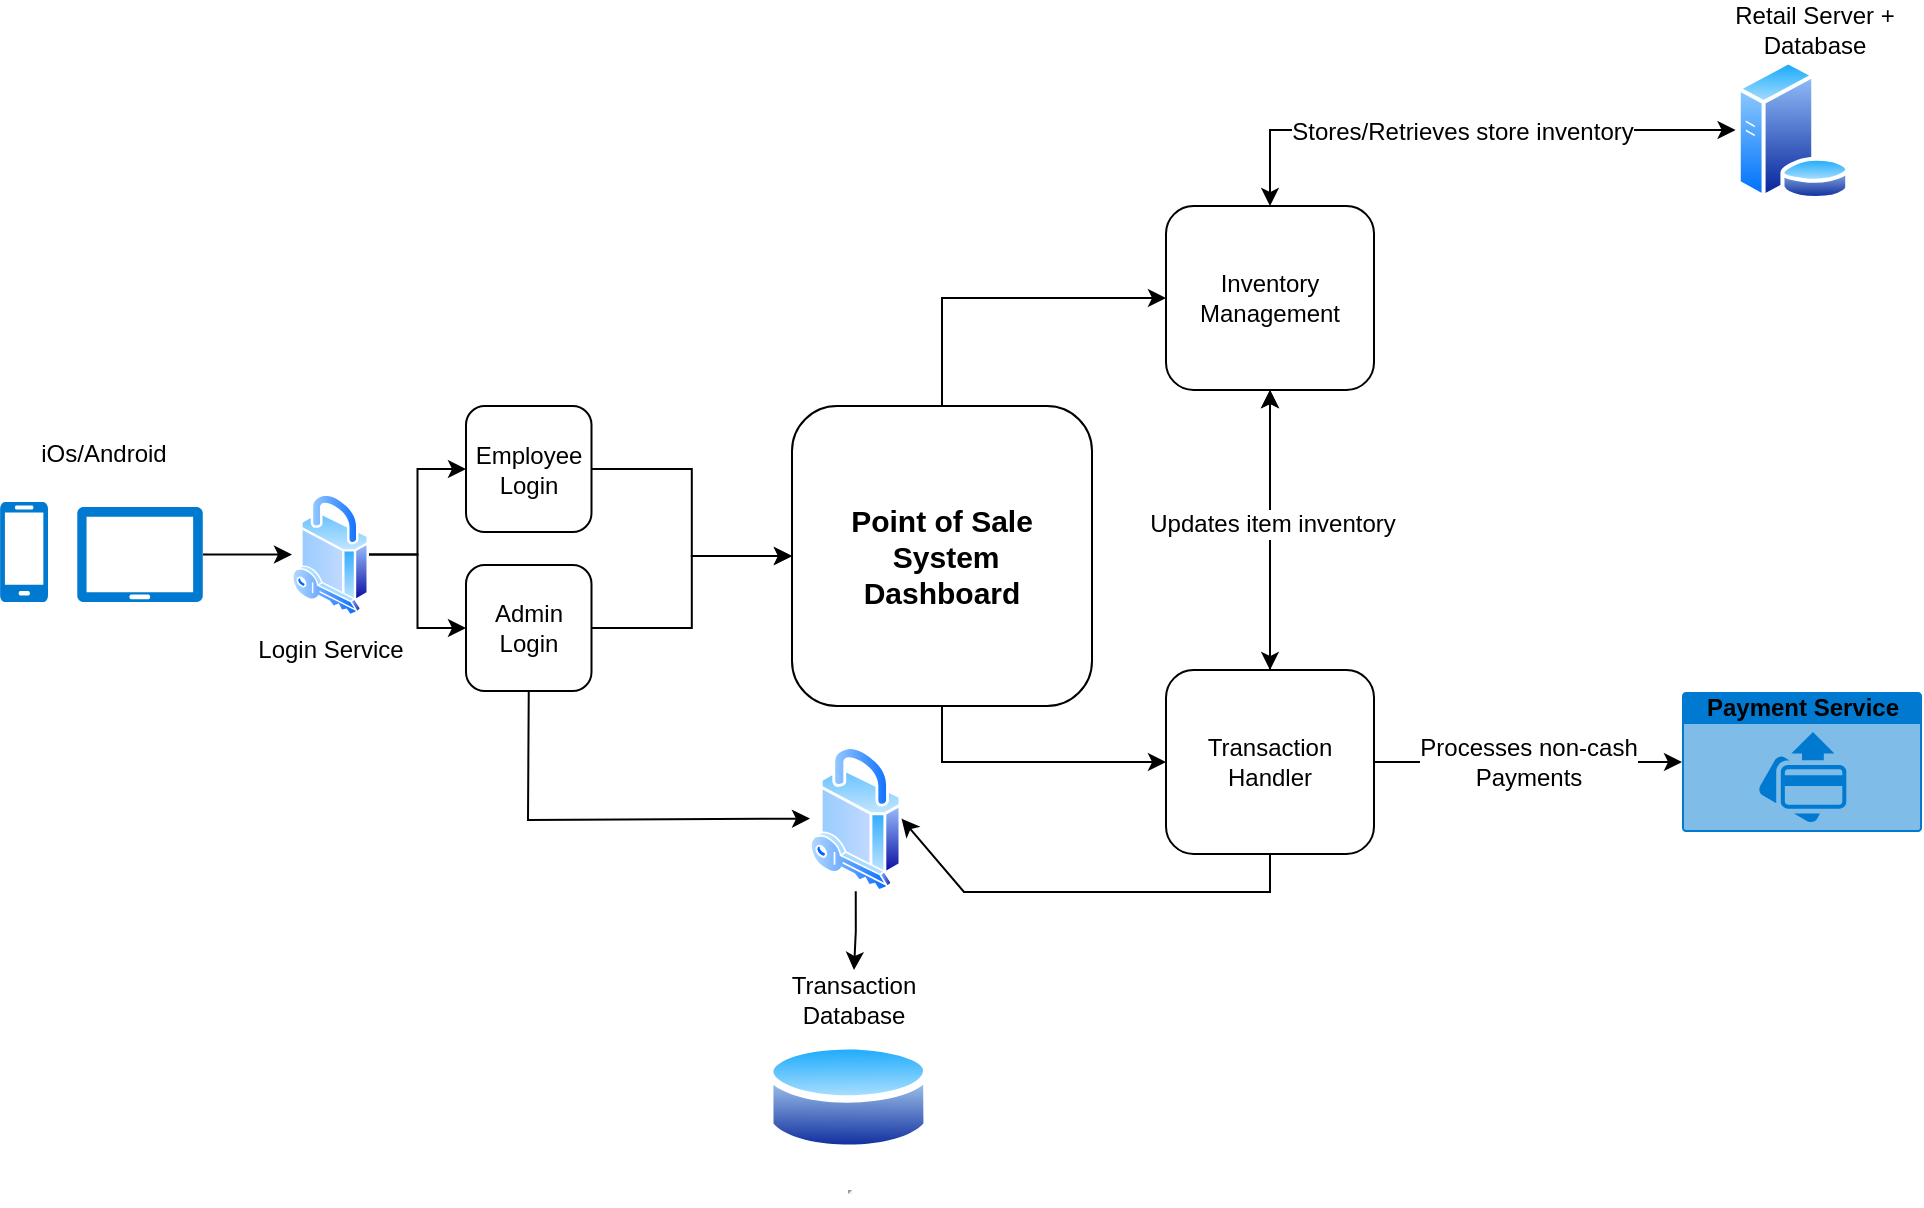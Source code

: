<mxfile border="50" scale="3" compressed="false" locked="false" version="24.7.16">
  <diagram name="Blank" id="YmL12bMKpDGza6XwsDPr">
    <mxGraphModel dx="2634" dy="746" grid="0" gridSize="10" guides="1" tooltips="1" connect="1" arrows="1" fold="1" page="0" pageScale="1" pageWidth="827" pageHeight="1169" background="none" math="1" shadow="0">
      <root>
        <mxCell id="X5NqExCQtvZxIxQ7pmgY-0" />
        <mxCell id="1" parent="X5NqExCQtvZxIxQ7pmgY-0" />
        <mxCell id="-SHZ4iqEtb3d0l1DBx0C-26" style="edgeStyle=orthogonalEdgeStyle;rounded=0;orthogonalLoop=1;jettySize=auto;html=1;entryX=0;entryY=0.5;entryDx=0;entryDy=0;fontFamily=Helvetica;fontSize=12;fontColor=default;exitX=0.5;exitY=0;exitDx=0;exitDy=0;" edge="1" parent="1" source="-SHZ4iqEtb3d0l1DBx0C-1" target="-SHZ4iqEtb3d0l1DBx0C-2">
          <mxGeometry relative="1" as="geometry" />
        </mxCell>
        <mxCell id="-SHZ4iqEtb3d0l1DBx0C-35" style="edgeStyle=orthogonalEdgeStyle;rounded=0;orthogonalLoop=1;jettySize=auto;html=1;entryX=0;entryY=0.5;entryDx=0;entryDy=0;fontFamily=Helvetica;fontSize=12;fontColor=default;exitX=0.5;exitY=1;exitDx=0;exitDy=0;" edge="1" parent="1" source="-SHZ4iqEtb3d0l1DBx0C-1" target="-SHZ4iqEtb3d0l1DBx0C-13">
          <mxGeometry relative="1" as="geometry" />
        </mxCell>
        <mxCell id="-SHZ4iqEtb3d0l1DBx0C-1" value="&lt;div&gt;&lt;font style=&quot;font-size: 15px;&quot;&gt;&lt;b&gt;Point of Sale&lt;/b&gt;&lt;/font&gt;&lt;/div&gt;&lt;div&gt;&lt;font style=&quot;font-size: 15px;&quot;&gt;&lt;b&gt;&amp;nbsp;System&lt;br&gt;Dashboard&lt;br&gt;&lt;/b&gt;&lt;/font&gt;&lt;/div&gt;" style="rounded=1;whiteSpace=wrap;html=1;shadow=0;glass=0;gradientColor=none;" vertex="1" parent="1">
          <mxGeometry x="-472" y="429" width="150" height="150" as="geometry" />
        </mxCell>
        <mxCell id="-SHZ4iqEtb3d0l1DBx0C-23" value="" style="edgeStyle=orthogonalEdgeStyle;rounded=0;orthogonalLoop=1;jettySize=auto;html=1;fontFamily=Helvetica;fontSize=12;fontColor=default;startArrow=classic;startFill=1;" edge="1" parent="1" source="-SHZ4iqEtb3d0l1DBx0C-2" target="-SHZ4iqEtb3d0l1DBx0C-13">
          <mxGeometry relative="1" as="geometry" />
        </mxCell>
        <mxCell id="-SHZ4iqEtb3d0l1DBx0C-2" value="Inventory Management" style="rounded=1;whiteSpace=wrap;html=1;" vertex="1" parent="1">
          <mxGeometry x="-285" y="329" width="104" height="92" as="geometry" />
        </mxCell>
        <mxCell id="-SHZ4iqEtb3d0l1DBx0C-10" value="" style="verticalLabelPosition=bottom;html=1;verticalAlign=top;align=center;strokeColor=none;fillColor=#0079D1;shape=mxgraph.azure.mobile;pointerEvents=1;" vertex="1" parent="1">
          <mxGeometry x="-868" y="477" width="24" height="50" as="geometry" />
        </mxCell>
        <mxCell id="-SHZ4iqEtb3d0l1DBx0C-27" value="" style="edgeStyle=orthogonalEdgeStyle;rounded=0;orthogonalLoop=1;jettySize=auto;html=1;fontFamily=Helvetica;fontSize=12;fontColor=default;entryX=0;entryY=0.5;entryDx=0;entryDy=0;" edge="1" parent="1" source="-SHZ4iqEtb3d0l1DBx0C-11" target="-SHZ4iqEtb3d0l1DBx0C-42">
          <mxGeometry relative="1" as="geometry">
            <mxPoint x="-726.0" y="451" as="targetPoint" />
          </mxGeometry>
        </mxCell>
        <mxCell id="-SHZ4iqEtb3d0l1DBx0C-11" value="" style="verticalLabelPosition=bottom;html=1;verticalAlign=top;align=center;strokeColor=none;fillColor=#0079D1;shape=mxgraph.azure.tablet;pointerEvents=1;gradientColor=none;" vertex="1" parent="1">
          <mxGeometry x="-829.5" y="479.5" width="63" height="47.5" as="geometry" />
        </mxCell>
        <mxCell id="-SHZ4iqEtb3d0l1DBx0C-12" value="iOs/Android" style="text;html=1;align=center;verticalAlign=middle;whiteSpace=wrap;rounded=0;" vertex="1" parent="1">
          <mxGeometry x="-868" y="438" width="103.5" height="30" as="geometry" />
        </mxCell>
        <mxCell id="-SHZ4iqEtb3d0l1DBx0C-30" value="" style="edgeStyle=orthogonalEdgeStyle;rounded=0;orthogonalLoop=1;jettySize=auto;html=1;fontFamily=Helvetica;fontSize=12;fontColor=default;" edge="1" parent="1" source="-SHZ4iqEtb3d0l1DBx0C-13" target="-SHZ4iqEtb3d0l1DBx0C-2">
          <mxGeometry relative="1" as="geometry" />
        </mxCell>
        <mxCell id="-SHZ4iqEtb3d0l1DBx0C-61" value="Updates item inventory" style="edgeLabel;html=1;align=center;verticalAlign=middle;resizable=0;points=[];pointerEvents=1;fontFamily=Helvetica;fontSize=12;fontColor=default;fillColor=#0079D1;gradientColor=none;" vertex="1" connectable="0" parent="-SHZ4iqEtb3d0l1DBx0C-30">
          <mxGeometry x="0.043" y="-1" relative="1" as="geometry">
            <mxPoint as="offset" />
          </mxGeometry>
        </mxCell>
        <mxCell id="-SHZ4iqEtb3d0l1DBx0C-13" value="Transaction Handler" style="rounded=1;whiteSpace=wrap;html=1;" vertex="1" parent="1">
          <mxGeometry x="-285" y="561" width="104" height="92" as="geometry" />
        </mxCell>
        <mxCell id="-SHZ4iqEtb3d0l1DBx0C-22" value="" style="edgeStyle=orthogonalEdgeStyle;rounded=0;orthogonalLoop=1;jettySize=auto;html=1;fontFamily=Helvetica;fontSize=12;fontColor=default;startArrow=classic;startFill=1;exitX=0;exitY=0.5;exitDx=0;exitDy=0;" edge="1" parent="1" source="-SHZ4iqEtb3d0l1DBx0C-40" target="-SHZ4iqEtb3d0l1DBx0C-2">
          <mxGeometry relative="1" as="geometry" />
        </mxCell>
        <mxCell id="-SHZ4iqEtb3d0l1DBx0C-33" value="Stores/Retrieves store inventory" style="edgeLabel;html=1;align=center;verticalAlign=middle;resizable=0;points=[];pointerEvents=1;fontFamily=Helvetica;fontSize=12;fontColor=default;fillColor=#0079D1;gradientColor=none;" vertex="1" connectable="0" parent="-SHZ4iqEtb3d0l1DBx0C-22">
          <mxGeometry x="0.01" relative="1" as="geometry">
            <mxPoint y="1" as="offset" />
          </mxGeometry>
        </mxCell>
        <mxCell id="-SHZ4iqEtb3d0l1DBx0C-20" value="" style="group" vertex="1" connectable="0" parent="1">
          <mxGeometry x="-27" y="565" width="120" height="77" as="geometry" />
        </mxCell>
        <object label="&lt;font face=&quot;Times New Roman&quot; color=&quot;#000000&quot;&gt;Payment&lt;/font&gt;" PaymentService="" id="-SHZ4iqEtb3d0l1DBx0C-14">
          <mxCell style="html=1;whiteSpace=wrap;strokeColor=none;fillColor=#0079D1;labelPosition=center;verticalLabelPosition=middle;verticalAlign=top;align=center;fontSize=0;outlineConnect=0;spacingTop=-6;fontColor=#FFFFFF;sketch=0;shape=mxgraph.sitemap.payment;" vertex="1" parent="-SHZ4iqEtb3d0l1DBx0C-20">
            <mxGeometry y="7" width="120" height="70" as="geometry" />
          </mxCell>
        </object>
        <mxCell id="-SHZ4iqEtb3d0l1DBx0C-19" value="Payment Service" style="text;html=1;align=center;verticalAlign=middle;whiteSpace=wrap;rounded=0;fontFamily=Helvetica;fontSize=12;fontColor=default;fontStyle=1" vertex="1" parent="-SHZ4iqEtb3d0l1DBx0C-20">
          <mxGeometry x="6.5" width="107" height="30" as="geometry" />
        </mxCell>
        <mxCell id="-SHZ4iqEtb3d0l1DBx0C-21" value="Processes non-cash&lt;br&gt; Payments" style="edgeStyle=orthogonalEdgeStyle;rounded=0;orthogonalLoop=1;jettySize=auto;html=1;fontFamily=Helvetica;fontSize=12;fontColor=default;" edge="1" parent="1" source="-SHZ4iqEtb3d0l1DBx0C-13" target="-SHZ4iqEtb3d0l1DBx0C-14">
          <mxGeometry relative="1" as="geometry" />
        </mxCell>
        <mxCell id="-SHZ4iqEtb3d0l1DBx0C-41" value="" style="group" vertex="1" connectable="0" parent="1">
          <mxGeometry x="-7" y="226" width="93" height="100" as="geometry" />
        </mxCell>
        <mxCell id="-SHZ4iqEtb3d0l1DBx0C-40" value="" style="image;aspect=fixed;perimeter=ellipsePerimeter;html=1;align=center;shadow=0;dashed=0;spacingTop=3;image=img/lib/active_directory/database_server.svg;pointerEvents=1;verticalAlign=top;fontFamily=Helvetica;fontSize=12;fontColor=default;fillColor=#0079D1;gradientColor=none;" vertex="1" parent="-SHZ4iqEtb3d0l1DBx0C-41">
          <mxGeometry x="6.8" y="30" width="57.4" height="70" as="geometry" />
        </mxCell>
        <mxCell id="-SHZ4iqEtb3d0l1DBx0C-17" value="Retail Server + Database" style="text;html=1;align=center;verticalAlign=middle;whiteSpace=wrap;rounded=0;" vertex="1" parent="-SHZ4iqEtb3d0l1DBx0C-41">
          <mxGeometry width="93" height="30" as="geometry" />
        </mxCell>
        <mxCell id="-SHZ4iqEtb3d0l1DBx0C-48" value="" style="edgeStyle=orthogonalEdgeStyle;rounded=0;orthogonalLoop=1;jettySize=auto;html=1;fontFamily=Helvetica;fontSize=12;fontColor=default;entryX=0;entryY=0.5;entryDx=0;entryDy=0;" edge="1" parent="1" source="-SHZ4iqEtb3d0l1DBx0C-42" target="-SHZ4iqEtb3d0l1DBx0C-46">
          <mxGeometry relative="1" as="geometry" />
        </mxCell>
        <mxCell id="-SHZ4iqEtb3d0l1DBx0C-49" value="" style="edgeStyle=orthogonalEdgeStyle;rounded=0;orthogonalLoop=1;jettySize=auto;html=1;fontFamily=Helvetica;fontSize=12;fontColor=default;" edge="1" parent="1" source="-SHZ4iqEtb3d0l1DBx0C-42" target="-SHZ4iqEtb3d0l1DBx0C-47">
          <mxGeometry relative="1" as="geometry" />
        </mxCell>
        <mxCell id="-SHZ4iqEtb3d0l1DBx0C-42" value="&lt;div&gt;Login Service&lt;/div&gt;&lt;div&gt;&lt;br&gt;&lt;/div&gt;" style="image;aspect=fixed;perimeter=ellipsePerimeter;html=1;align=center;shadow=0;dashed=0;spacingTop=3;image=img/lib/active_directory/security.svg;pointerEvents=1;verticalAlign=top;fontFamily=Helvetica;fontSize=12;fontColor=default;fillColor=#0079D1;gradientColor=none;" vertex="1" parent="1">
          <mxGeometry x="-722" y="472.7" width="38.5" height="61.11" as="geometry" />
        </mxCell>
        <mxCell id="-SHZ4iqEtb3d0l1DBx0C-50" value="" style="edgeStyle=orthogonalEdgeStyle;rounded=0;orthogonalLoop=1;jettySize=auto;html=1;fontFamily=Helvetica;fontSize=12;fontColor=default;" edge="1" parent="1" source="-SHZ4iqEtb3d0l1DBx0C-46" target="-SHZ4iqEtb3d0l1DBx0C-1">
          <mxGeometry relative="1" as="geometry" />
        </mxCell>
        <mxCell id="-SHZ4iqEtb3d0l1DBx0C-46" value="Admin&lt;br&gt;&lt;div&gt;Login&lt;/div&gt;" style="rounded=1;whiteSpace=wrap;html=1;" vertex="1" parent="1">
          <mxGeometry x="-635" y="508.5" width="62.75" height="63" as="geometry" />
        </mxCell>
        <mxCell id="-SHZ4iqEtb3d0l1DBx0C-51" value="" style="edgeStyle=orthogonalEdgeStyle;rounded=0;orthogonalLoop=1;jettySize=auto;html=1;fontFamily=Helvetica;fontSize=12;fontColor=default;" edge="1" parent="1" source="-SHZ4iqEtb3d0l1DBx0C-47" target="-SHZ4iqEtb3d0l1DBx0C-1">
          <mxGeometry relative="1" as="geometry" />
        </mxCell>
        <mxCell id="-SHZ4iqEtb3d0l1DBx0C-47" value="Employee&lt;br&gt;&lt;div&gt;Login&lt;/div&gt;" style="rounded=1;whiteSpace=wrap;html=1;" vertex="1" parent="1">
          <mxGeometry x="-635" y="429" width="62.75" height="63" as="geometry" />
        </mxCell>
        <mxCell id="-SHZ4iqEtb3d0l1DBx0C-55" value="" style="group" vertex="1" connectable="0" parent="1">
          <mxGeometry x="-485" y="711" width="82.43" height="94" as="geometry" />
        </mxCell>
        <mxCell id="-SHZ4iqEtb3d0l1DBx0C-37" value="&lt;hr&gt;" style="image;aspect=fixed;perimeter=ellipsePerimeter;html=1;align=center;shadow=0;dashed=0;spacingTop=3;image=img/lib/active_directory/database.svg;imageBorder=none;imageBackground=default;container=0;" vertex="1" parent="-SHZ4iqEtb3d0l1DBx0C-55">
          <mxGeometry y="33" width="82.43" height="61" as="geometry" />
        </mxCell>
        <mxCell id="-SHZ4iqEtb3d0l1DBx0C-38" value="Transaction&lt;br&gt;Database" style="text;html=1;align=center;verticalAlign=middle;whiteSpace=wrap;rounded=0;container=0;" vertex="1" parent="-SHZ4iqEtb3d0l1DBx0C-55">
          <mxGeometry x="14" width="60" height="30" as="geometry" />
        </mxCell>
        <mxCell id="-SHZ4iqEtb3d0l1DBx0C-60" value="" style="edgeStyle=orthogonalEdgeStyle;rounded=0;orthogonalLoop=1;jettySize=auto;html=1;fontFamily=Helvetica;fontSize=12;fontColor=default;" edge="1" parent="1" source="-SHZ4iqEtb3d0l1DBx0C-57" target="-SHZ4iqEtb3d0l1DBx0C-38">
          <mxGeometry relative="1" as="geometry" />
        </mxCell>
        <mxCell id="-SHZ4iqEtb3d0l1DBx0C-57" value="" style="image;aspect=fixed;perimeter=ellipsePerimeter;html=1;align=center;shadow=0;dashed=0;spacingTop=3;image=img/lib/active_directory/security.svg;pointerEvents=1;verticalAlign=top;fontFamily=Helvetica;fontSize=12;fontColor=default;fillColor=#0079D1;gradientColor=none;" vertex="1" parent="1">
          <mxGeometry x="-463" y="599" width="45.75" height="72.62" as="geometry" />
        </mxCell>
        <mxCell id="-SHZ4iqEtb3d0l1DBx0C-58" value="" style="endArrow=classic;html=1;rounded=0;fontFamily=Helvetica;fontSize=12;fontColor=default;entryX=0;entryY=0.5;entryDx=0;entryDy=0;exitX=0.5;exitY=1;exitDx=0;exitDy=0;" edge="1" parent="1" source="-SHZ4iqEtb3d0l1DBx0C-46" target="-SHZ4iqEtb3d0l1DBx0C-57">
          <mxGeometry width="50" height="50" relative="1" as="geometry">
            <mxPoint x="-537" y="740" as="sourcePoint" />
            <mxPoint x="-487" y="690" as="targetPoint" />
            <Array as="points">
              <mxPoint x="-604" y="636" />
            </Array>
          </mxGeometry>
        </mxCell>
        <mxCell id="-SHZ4iqEtb3d0l1DBx0C-59" value="" style="endArrow=classic;html=1;rounded=0;fontFamily=Helvetica;fontSize=12;fontColor=default;entryX=1;entryY=0.5;entryDx=0;entryDy=0;exitX=0.5;exitY=1;exitDx=0;exitDy=0;" edge="1" parent="1" source="-SHZ4iqEtb3d0l1DBx0C-13" target="-SHZ4iqEtb3d0l1DBx0C-57">
          <mxGeometry width="50" height="50" relative="1" as="geometry">
            <mxPoint x="-354" y="646" as="sourcePoint" />
            <mxPoint x="-304" y="596" as="targetPoint" />
            <Array as="points">
              <mxPoint x="-233" y="672" />
              <mxPoint x="-386" y="672" />
            </Array>
          </mxGeometry>
        </mxCell>
      </root>
    </mxGraphModel>
  </diagram>
</mxfile>
